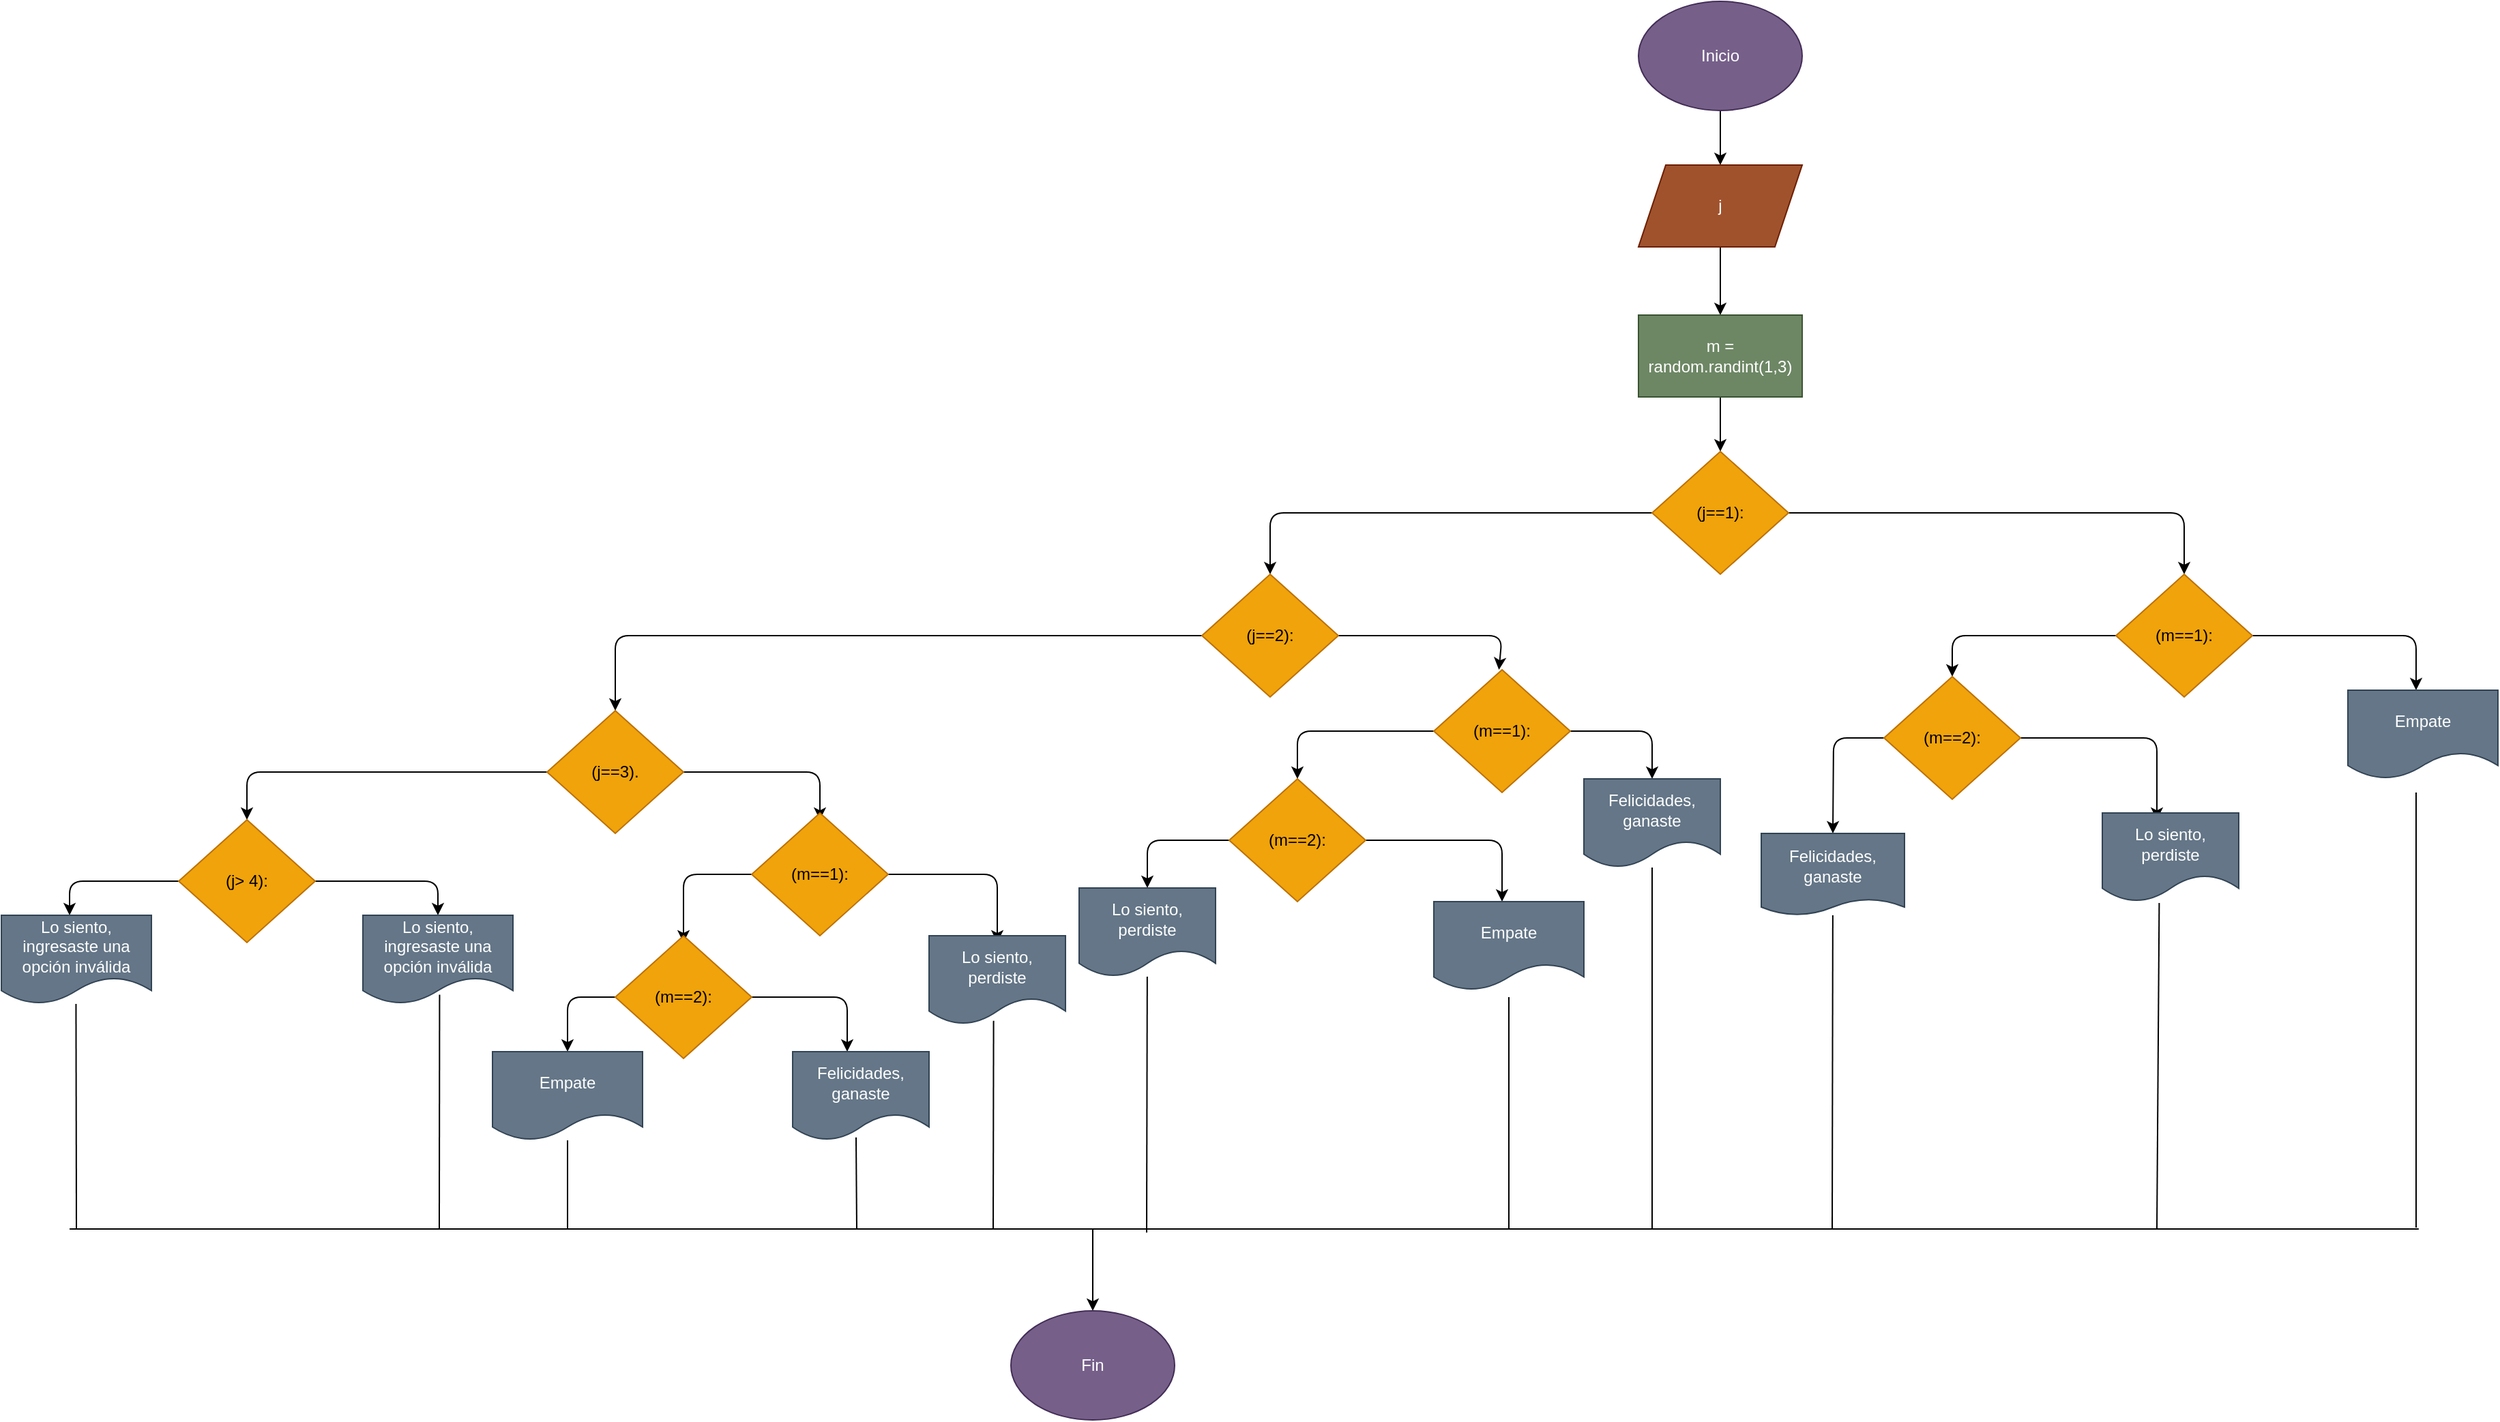 <mxfile>
    <diagram id="ZFwviuhUh1PrOBskHCie" name="Page-1">
        <mxGraphModel dx="1692" dy="1580" grid="1" gridSize="10" guides="1" tooltips="1" connect="1" arrows="1" fold="1" page="1" pageScale="1" pageWidth="827" pageHeight="1169" math="0" shadow="0">
            <root>
                <mxCell id="0"/>
                <mxCell id="1" parent="0"/>
                <mxCell id="2" value="" style="edgeStyle=none;html=1;" edge="1" parent="1" source="3" target="5">
                    <mxGeometry relative="1" as="geometry"/>
                </mxCell>
                <mxCell id="3" value="Inicio" style="ellipse;whiteSpace=wrap;html=1;fillColor=#76608a;fontColor=#ffffff;strokeColor=#432D57;" vertex="1" parent="1">
                    <mxGeometry x="1070" y="-40" width="120" height="80" as="geometry"/>
                </mxCell>
                <mxCell id="4" value="" style="edgeStyle=none;html=1;" edge="1" parent="1" source="5" target="7">
                    <mxGeometry relative="1" as="geometry"/>
                </mxCell>
                <mxCell id="5" value="j" style="shape=parallelogram;perimeter=parallelogramPerimeter;whiteSpace=wrap;html=1;fixedSize=1;fillColor=#a0522d;fontColor=#ffffff;strokeColor=#6D1F00;" vertex="1" parent="1">
                    <mxGeometry x="1070" y="80" width="120" height="60" as="geometry"/>
                </mxCell>
                <mxCell id="6" value="" style="edgeStyle=none;html=1;" edge="1" parent="1" source="7" target="10">
                    <mxGeometry relative="1" as="geometry"/>
                </mxCell>
                <mxCell id="7" value="m = random.randint(1,3)" style="whiteSpace=wrap;html=1;fillColor=#6d8764;fontColor=#ffffff;strokeColor=#3A5431;" vertex="1" parent="1">
                    <mxGeometry x="1070" y="190" width="120" height="60" as="geometry"/>
                </mxCell>
                <mxCell id="8" value="" style="edgeStyle=none;html=1;" edge="1" parent="1" source="10">
                    <mxGeometry relative="1" as="geometry">
                        <mxPoint x="1470" y="380" as="targetPoint"/>
                        <Array as="points">
                            <mxPoint x="1310" y="335"/>
                            <mxPoint x="1470" y="335"/>
                        </Array>
                    </mxGeometry>
                </mxCell>
                <mxCell id="9" style="edgeStyle=none;html=1;entryX=0.5;entryY=0;entryDx=0;entryDy=0;" edge="1" parent="1" source="10" target="20">
                    <mxGeometry relative="1" as="geometry">
                        <mxPoint x="920" y="380" as="targetPoint"/>
                        <Array as="points">
                            <mxPoint x="800" y="335"/>
                        </Array>
                    </mxGeometry>
                </mxCell>
                <mxCell id="10" value="(j==1):" style="rhombus;whiteSpace=wrap;html=1;fillColor=#f0a30a;fontColor=#000000;strokeColor=#BD7000;" vertex="1" parent="1">
                    <mxGeometry x="1080" y="290" width="100" height="90" as="geometry"/>
                </mxCell>
                <mxCell id="11" value="" style="edgeStyle=none;html=1;" edge="1" parent="1" source="13">
                    <mxGeometry relative="1" as="geometry">
                        <mxPoint x="1640" y="465" as="targetPoint"/>
                        <Array as="points">
                            <mxPoint x="1640" y="425"/>
                        </Array>
                    </mxGeometry>
                </mxCell>
                <mxCell id="12" value="" style="edgeStyle=none;html=1;entryX=0.5;entryY=0;entryDx=0;entryDy=0;" edge="1" parent="1" source="13" target="16">
                    <mxGeometry relative="1" as="geometry">
                        <mxPoint x="1160" y="460" as="targetPoint"/>
                        <Array as="points">
                            <mxPoint x="1300" y="425"/>
                        </Array>
                    </mxGeometry>
                </mxCell>
                <mxCell id="13" value="(m==1):" style="rhombus;whiteSpace=wrap;html=1;fillColor=#f0a30a;fontColor=#000000;strokeColor=#BD7000;" vertex="1" parent="1">
                    <mxGeometry x="1420" y="380" width="100" height="90" as="geometry"/>
                </mxCell>
                <mxCell id="14" value="" style="edgeStyle=none;html=1;entryX=0.5;entryY=0;entryDx=0;entryDy=0;" edge="1" parent="1" source="16" target="17">
                    <mxGeometry relative="1" as="geometry">
                        <mxPoint x="1030" y="560" as="targetPoint"/>
                        <Array as="points">
                            <mxPoint x="1213" y="500"/>
                        </Array>
                    </mxGeometry>
                </mxCell>
                <mxCell id="15" style="edgeStyle=none;html=1;entryX=0.4;entryY=0.077;entryDx=0;entryDy=0;entryPerimeter=0;" edge="1" parent="1" source="16" target="30">
                    <mxGeometry relative="1" as="geometry">
                        <mxPoint x="1450" y="550" as="targetPoint"/>
                        <Array as="points">
                            <mxPoint x="1450" y="500"/>
                        </Array>
                    </mxGeometry>
                </mxCell>
                <mxCell id="16" value="(m==2):" style="rhombus;whiteSpace=wrap;html=1;fillColor=#f0a30a;fontColor=#000000;strokeColor=#BD7000;" vertex="1" parent="1">
                    <mxGeometry x="1250" y="455" width="100" height="90" as="geometry"/>
                </mxCell>
                <mxCell id="17" value="Felicidades, ganaste" style="shape=document;whiteSpace=wrap;html=1;boundedLbl=1;size=0.2;fillColor=#647687;fontColor=#ffffff;strokeColor=#314354;" vertex="1" parent="1">
                    <mxGeometry x="1160" y="570" width="105" height="60" as="geometry"/>
                </mxCell>
                <mxCell id="18" value="" style="edgeStyle=none;html=1;" edge="1" parent="1" source="20">
                    <mxGeometry relative="1" as="geometry">
                        <mxPoint x="967.727" y="450" as="targetPoint"/>
                        <Array as="points">
                            <mxPoint x="970" y="425"/>
                        </Array>
                    </mxGeometry>
                </mxCell>
                <mxCell id="19" style="edgeStyle=none;html=1;entryX=0.5;entryY=0;entryDx=0;entryDy=0;" edge="1" parent="1" source="20" target="34">
                    <mxGeometry relative="1" as="geometry">
                        <mxPoint x="420" y="480" as="targetPoint"/>
                        <Array as="points">
                            <mxPoint x="420" y="425"/>
                            <mxPoint x="320" y="425"/>
                        </Array>
                    </mxGeometry>
                </mxCell>
                <mxCell id="20" value="(j==2):" style="rhombus;whiteSpace=wrap;html=1;fillColor=#f0a30a;fontColor=#000000;strokeColor=#BD7000;" vertex="1" parent="1">
                    <mxGeometry x="750" y="380" width="100" height="90" as="geometry"/>
                </mxCell>
                <mxCell id="21" style="edgeStyle=none;html=1;entryX=0.5;entryY=0;entryDx=0;entryDy=0;" edge="1" parent="1" source="23" target="24">
                    <mxGeometry relative="1" as="geometry">
                        <Array as="points">
                            <mxPoint x="1080" y="495"/>
                        </Array>
                    </mxGeometry>
                </mxCell>
                <mxCell id="22" value="" style="edgeStyle=none;html=1;" edge="1" parent="1" source="23">
                    <mxGeometry relative="1" as="geometry">
                        <mxPoint x="820" y="530" as="targetPoint"/>
                        <Array as="points">
                            <mxPoint x="820" y="495"/>
                        </Array>
                    </mxGeometry>
                </mxCell>
                <mxCell id="23" value="(m==1):" style="rhombus;whiteSpace=wrap;html=1;fillColor=#f0a30a;fontColor=#000000;strokeColor=#BD7000;" vertex="1" parent="1">
                    <mxGeometry x="920" y="450" width="100" height="90" as="geometry"/>
                </mxCell>
                <mxCell id="24" value="Felicidades, ganaste" style="shape=document;whiteSpace=wrap;html=1;boundedLbl=1;fillColor=#647687;fontColor=#ffffff;strokeColor=#314354;" vertex="1" parent="1">
                    <mxGeometry x="1030" y="530" width="100" height="65" as="geometry"/>
                </mxCell>
                <mxCell id="25" value="" style="edgeStyle=none;html=1;" edge="1" parent="1" source="27">
                    <mxGeometry relative="1" as="geometry">
                        <mxPoint x="970" y="620" as="targetPoint"/>
                        <Array as="points">
                            <mxPoint x="970" y="575"/>
                        </Array>
                    </mxGeometry>
                </mxCell>
                <mxCell id="26" style="edgeStyle=none;html=1;entryX=0.5;entryY=0;entryDx=0;entryDy=0;" edge="1" parent="1" source="27" target="29">
                    <mxGeometry relative="1" as="geometry">
                        <Array as="points">
                            <mxPoint x="710" y="575"/>
                        </Array>
                    </mxGeometry>
                </mxCell>
                <mxCell id="27" value="(m==2):" style="rhombus;whiteSpace=wrap;html=1;fillColor=#f0a30a;fontColor=#000000;strokeColor=#BD7000;" vertex="1" parent="1">
                    <mxGeometry x="770" y="530" width="100" height="90" as="geometry"/>
                </mxCell>
                <mxCell id="28" value="Empate" style="shape=document;whiteSpace=wrap;html=1;boundedLbl=1;fillColor=#647687;fontColor=#ffffff;strokeColor=#314354;" vertex="1" parent="1">
                    <mxGeometry x="920" y="620" width="110" height="65" as="geometry"/>
                </mxCell>
                <mxCell id="29" value="Lo siento, perdiste" style="shape=document;whiteSpace=wrap;html=1;boundedLbl=1;fillColor=#647687;fontColor=#ffffff;strokeColor=#314354;" vertex="1" parent="1">
                    <mxGeometry x="660" y="610" width="100" height="65" as="geometry"/>
                </mxCell>
                <mxCell id="30" value="Lo siento, perdiste" style="shape=document;whiteSpace=wrap;html=1;boundedLbl=1;fillColor=#647687;fontColor=#ffffff;strokeColor=#314354;" vertex="1" parent="1">
                    <mxGeometry x="1410" y="555" width="100" height="65" as="geometry"/>
                </mxCell>
                <mxCell id="31" value="Empate" style="shape=document;whiteSpace=wrap;html=1;boundedLbl=1;fillColor=#647687;fontColor=#ffffff;strokeColor=#314354;" vertex="1" parent="1">
                    <mxGeometry x="1590" y="465" width="110" height="65" as="geometry"/>
                </mxCell>
                <mxCell id="32" style="edgeStyle=none;html=1;entryX=0.5;entryY=0.056;entryDx=0;entryDy=0;entryPerimeter=0;" edge="1" parent="1" source="34" target="37">
                    <mxGeometry relative="1" as="geometry">
                        <mxPoint x="550" y="550" as="targetPoint"/>
                        <Array as="points">
                            <mxPoint x="470" y="525"/>
                        </Array>
                    </mxGeometry>
                </mxCell>
                <mxCell id="33" style="edgeStyle=none;html=1;entryX=0.5;entryY=0;entryDx=0;entryDy=0;" edge="1" parent="1" source="34" target="46">
                    <mxGeometry relative="1" as="geometry">
                        <mxPoint x="150" y="560" as="targetPoint"/>
                        <Array as="points">
                            <mxPoint x="50" y="525"/>
                        </Array>
                    </mxGeometry>
                </mxCell>
                <mxCell id="34" value="(j==3)." style="rhombus;whiteSpace=wrap;html=1;fillColor=#f0a30a;fontColor=#000000;strokeColor=#BD7000;" vertex="1" parent="1">
                    <mxGeometry x="270" y="480" width="100" height="90" as="geometry"/>
                </mxCell>
                <mxCell id="35" style="edgeStyle=none;html=1;" edge="1" parent="1" source="37">
                    <mxGeometry relative="1" as="geometry">
                        <mxPoint x="600" y="650" as="targetPoint"/>
                        <Array as="points">
                            <mxPoint x="600" y="600"/>
                        </Array>
                    </mxGeometry>
                </mxCell>
                <mxCell id="36" style="edgeStyle=none;html=1;" edge="1" parent="1" source="37">
                    <mxGeometry relative="1" as="geometry">
                        <mxPoint x="370" y="650" as="targetPoint"/>
                        <Array as="points">
                            <mxPoint x="370" y="600"/>
                        </Array>
                    </mxGeometry>
                </mxCell>
                <mxCell id="37" value="(m==1):" style="rhombus;whiteSpace=wrap;html=1;fillColor=#f0a30a;fontColor=#000000;strokeColor=#BD7000;" vertex="1" parent="1">
                    <mxGeometry x="420" y="555" width="100" height="90" as="geometry"/>
                </mxCell>
                <mxCell id="38" value="Lo siento, perdiste" style="shape=document;whiteSpace=wrap;html=1;boundedLbl=1;fillColor=#647687;fontColor=#ffffff;strokeColor=#314354;" vertex="1" parent="1">
                    <mxGeometry x="550" y="645" width="100" height="65" as="geometry"/>
                </mxCell>
                <mxCell id="39" style="edgeStyle=none;html=1;" edge="1" parent="1" source="41">
                    <mxGeometry relative="1" as="geometry">
                        <mxPoint x="490" y="730" as="targetPoint"/>
                        <Array as="points">
                            <mxPoint x="490" y="690"/>
                        </Array>
                    </mxGeometry>
                </mxCell>
                <mxCell id="40" style="edgeStyle=none;html=1;entryX=0.5;entryY=0;entryDx=0;entryDy=0;fontColor=#666600;" edge="1" parent="1" source="41" target="43">
                    <mxGeometry relative="1" as="geometry">
                        <Array as="points">
                            <mxPoint x="285" y="690"/>
                        </Array>
                    </mxGeometry>
                </mxCell>
                <mxCell id="41" value="(m==2):" style="rhombus;whiteSpace=wrap;html=1;fillColor=#f0a30a;fontColor=#000000;strokeColor=#BD7000;" vertex="1" parent="1">
                    <mxGeometry x="320" y="645" width="100" height="90" as="geometry"/>
                </mxCell>
                <mxCell id="42" value="Felicidades, ganaste" style="shape=document;whiteSpace=wrap;html=1;boundedLbl=1;fillColor=#647687;fontColor=#ffffff;strokeColor=#314354;" vertex="1" parent="1">
                    <mxGeometry x="450" y="730" width="100" height="65" as="geometry"/>
                </mxCell>
                <mxCell id="43" value="Empate" style="shape=document;whiteSpace=wrap;html=1;boundedLbl=1;fillColor=#647687;fontColor=#ffffff;strokeColor=#314354;" vertex="1" parent="1">
                    <mxGeometry x="230" y="730" width="110" height="65" as="geometry"/>
                </mxCell>
                <mxCell id="44" style="edgeStyle=none;html=1;" edge="1" parent="1" source="46">
                    <mxGeometry relative="1" as="geometry">
                        <mxPoint x="190" y="630" as="targetPoint"/>
                        <Array as="points">
                            <mxPoint x="190" y="605"/>
                        </Array>
                    </mxGeometry>
                </mxCell>
                <mxCell id="45" style="edgeStyle=none;html=1;" edge="1" parent="1" source="46">
                    <mxGeometry relative="1" as="geometry">
                        <mxPoint x="-80" y="630" as="targetPoint"/>
                        <Array as="points">
                            <mxPoint x="-80" y="605"/>
                        </Array>
                    </mxGeometry>
                </mxCell>
                <mxCell id="46" value="(j&amp;gt; 4):" style="rhombus;whiteSpace=wrap;html=1;fillColor=#f0a30a;fontColor=#000000;strokeColor=#BD7000;" vertex="1" parent="1">
                    <mxGeometry y="560" width="100" height="90" as="geometry"/>
                </mxCell>
                <mxCell id="47" value="Lo siento, ingresaste una opción inválida" style="shape=document;whiteSpace=wrap;html=1;boundedLbl=1;fillColor=#647687;fontColor=#ffffff;strokeColor=#314354;" vertex="1" parent="1">
                    <mxGeometry x="135" y="630" width="110" height="65" as="geometry"/>
                </mxCell>
                <mxCell id="48" value="Lo siento, ingresaste una opción inválida" style="shape=document;whiteSpace=wrap;html=1;boundedLbl=1;fillColor=#647687;fontColor=#ffffff;strokeColor=#314354;" vertex="1" parent="1">
                    <mxGeometry x="-130" y="630" width="110" height="65" as="geometry"/>
                </mxCell>
                <mxCell id="69" value="" style="endArrow=none;html=1;" edge="1" parent="1" target="43">
                    <mxGeometry width="50" height="50" relative="1" as="geometry">
                        <mxPoint x="285" y="860" as="sourcePoint"/>
                        <mxPoint x="310" y="810" as="targetPoint"/>
                    </mxGeometry>
                </mxCell>
                <mxCell id="70" value="" style="endArrow=none;html=1;entryX=0.465;entryY=0.967;entryDx=0;entryDy=0;entryPerimeter=0;" edge="1" parent="1" target="42">
                    <mxGeometry width="50" height="50" relative="1" as="geometry">
                        <mxPoint x="497" y="860" as="sourcePoint"/>
                        <mxPoint x="295" y="805" as="targetPoint"/>
                    </mxGeometry>
                </mxCell>
                <mxCell id="71" value="" style="endArrow=none;html=1;entryX=0.511;entryY=0.896;entryDx=0;entryDy=0;entryPerimeter=0;" edge="1" parent="1" target="47">
                    <mxGeometry width="50" height="50" relative="1" as="geometry">
                        <mxPoint x="191" y="860" as="sourcePoint"/>
                        <mxPoint x="295" y="805" as="targetPoint"/>
                        <Array as="points"/>
                    </mxGeometry>
                </mxCell>
                <mxCell id="72" value="" style="endArrow=none;html=1;entryX=0.511;entryY=0.896;entryDx=0;entryDy=0;entryPerimeter=0;" edge="1" parent="1">
                    <mxGeometry width="50" height="50" relative="1" as="geometry">
                        <mxPoint x="-75" y="860" as="sourcePoint"/>
                        <mxPoint x="-75.29" y="695" as="targetPoint"/>
                        <Array as="points"/>
                    </mxGeometry>
                </mxCell>
                <mxCell id="73" value="" style="endArrow=none;html=1;entryX=0.473;entryY=0.96;entryDx=0;entryDy=0;entryPerimeter=0;" edge="1" parent="1" target="38">
                    <mxGeometry width="50" height="50" relative="1" as="geometry">
                        <mxPoint x="597" y="860" as="sourcePoint"/>
                        <mxPoint x="610" y="800" as="targetPoint"/>
                    </mxGeometry>
                </mxCell>
                <mxCell id="74" value="" style="endArrow=none;html=1;" edge="1" parent="1" target="29">
                    <mxGeometry width="50" height="50" relative="1" as="geometry">
                        <mxPoint x="709.5" y="862.6" as="sourcePoint"/>
                        <mxPoint x="709.8" y="710" as="targetPoint"/>
                    </mxGeometry>
                </mxCell>
                <mxCell id="75" value="" style="endArrow=none;html=1;" edge="1" parent="1">
                    <mxGeometry width="50" height="50" relative="1" as="geometry">
                        <mxPoint x="975" y="860" as="sourcePoint"/>
                        <mxPoint x="975" y="690" as="targetPoint"/>
                    </mxGeometry>
                </mxCell>
                <mxCell id="76" value="" style="endArrow=none;html=1;" edge="1" parent="1" target="24">
                    <mxGeometry width="50" height="50" relative="1" as="geometry">
                        <mxPoint x="1080" y="860" as="sourcePoint"/>
                        <mxPoint x="1079.5" y="685" as="targetPoint"/>
                    </mxGeometry>
                </mxCell>
                <mxCell id="77" value="" style="endArrow=none;html=1;" edge="1" parent="1" target="17">
                    <mxGeometry width="50" height="50" relative="1" as="geometry">
                        <mxPoint x="1212" y="860" as="sourcePoint"/>
                        <mxPoint x="1212" y="595" as="targetPoint"/>
                    </mxGeometry>
                </mxCell>
                <mxCell id="78" value="" style="endArrow=none;html=1;entryX=0.417;entryY=1.016;entryDx=0;entryDy=0;entryPerimeter=0;" edge="1" parent="1" target="30">
                    <mxGeometry width="50" height="50" relative="1" as="geometry">
                        <mxPoint x="1450" y="860" as="sourcePoint"/>
                        <mxPoint x="1450.442" y="630" as="targetPoint"/>
                    </mxGeometry>
                </mxCell>
                <mxCell id="79" value="" style="endArrow=none;html=1;" edge="1" parent="1">
                    <mxGeometry width="50" height="50" relative="1" as="geometry">
                        <mxPoint x="1640" y="858.96" as="sourcePoint"/>
                        <mxPoint x="1640" y="540" as="targetPoint"/>
                    </mxGeometry>
                </mxCell>
                <mxCell id="80" value="" style="endArrow=none;html=1;" edge="1" parent="1">
                    <mxGeometry width="50" height="50" relative="1" as="geometry">
                        <mxPoint x="-80" y="860" as="sourcePoint"/>
                        <mxPoint x="1641.92" y="860" as="targetPoint"/>
                    </mxGeometry>
                </mxCell>
                <mxCell id="81" value="" style="endArrow=classic;html=1;" edge="1" parent="1">
                    <mxGeometry width="50" height="50" relative="1" as="geometry">
                        <mxPoint x="670" y="860" as="sourcePoint"/>
                        <mxPoint x="670" y="920" as="targetPoint"/>
                    </mxGeometry>
                </mxCell>
                <mxCell id="82" value="Fin" style="ellipse;whiteSpace=wrap;html=1;fillColor=#76608a;fontColor=#ffffff;strokeColor=#432D57;" vertex="1" parent="1">
                    <mxGeometry x="610" y="920" width="120" height="80" as="geometry"/>
                </mxCell>
            </root>
        </mxGraphModel>
    </diagram>
</mxfile>